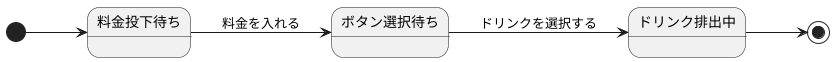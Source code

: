 @startuml
left to right direction
[*] --> 料金投下待ち
料金投下待ち --> ボタン選択待ち : 料金を入れる
ボタン選択待ち --> ドリンク排出中 : ドリンクを選択する
ドリンク排出中 --> [*]

@enduml